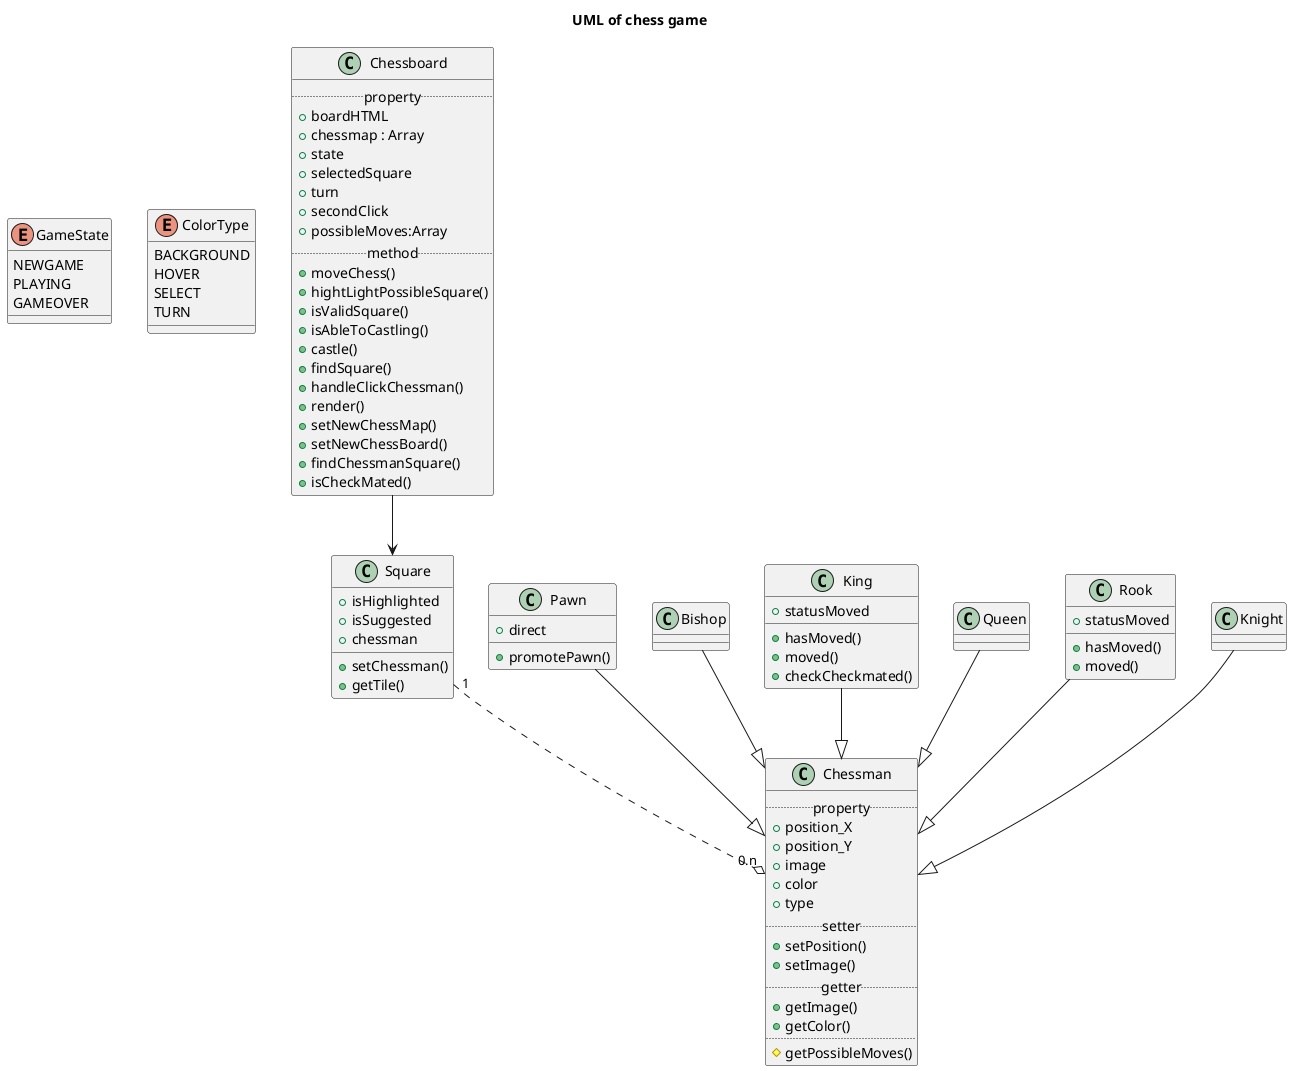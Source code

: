 @startuml Application use cases diagram
skinparam actorStyle awesome
title UML of chess game

enum GameState{
    NEWGAME
    PLAYING
    GAMEOVER
}

enum ColorType{
    BACKGROUND
    HOVER
    SELECT
    TURN
}

class Chessboard{
    ..property..
    + boardHTML
    + chessmap : Array
    + state
    + selectedSquare
    + turn
    + secondClick
    + possibleMoves:Array
    ..method..
    + moveChess()
    + hightLightPossibleSquare()
    + isValidSquare()
    + isAbleToCastling()
    + castle()
    + findSquare()
    + handleClickChessman()
    + render()
    + setNewChessMap()
    + setNewChessBoard()
    + findChessmanSquare()
    + isCheckMated()
}

class Square{
    + isHighlighted
    + isSuggested
    + chessman

    + setChessman()
    + getTile()

}

class Chessman{
    ..property..
    + position_X
    + position_Y
    + image
    + color
    + type
    ..setter..
    + setPosition()
    + setImage()
    ..getter..
    + getImage()
    + getColor()
    ..
    # getPossibleMoves()
}

class Pawn{
    + direct
    + promotePawn()
}

class Bishop{

}

class King{
    + statusMoved
    + hasMoved()
    + moved()
    + checkCheckmated()
}

class Queen{

}

class Rook{
    + statusMoved
    + hasMoved()
    + moved()
}

class Knight{

}




Pawn --|> Chessman
Bishop --|> Chessman
King --|> Chessman
Queen --|> Chessman
Rook --|> Chessman
Knight --|> Chessman


Chessboard --> Square
Square "1"..o "0.n" Chessman




